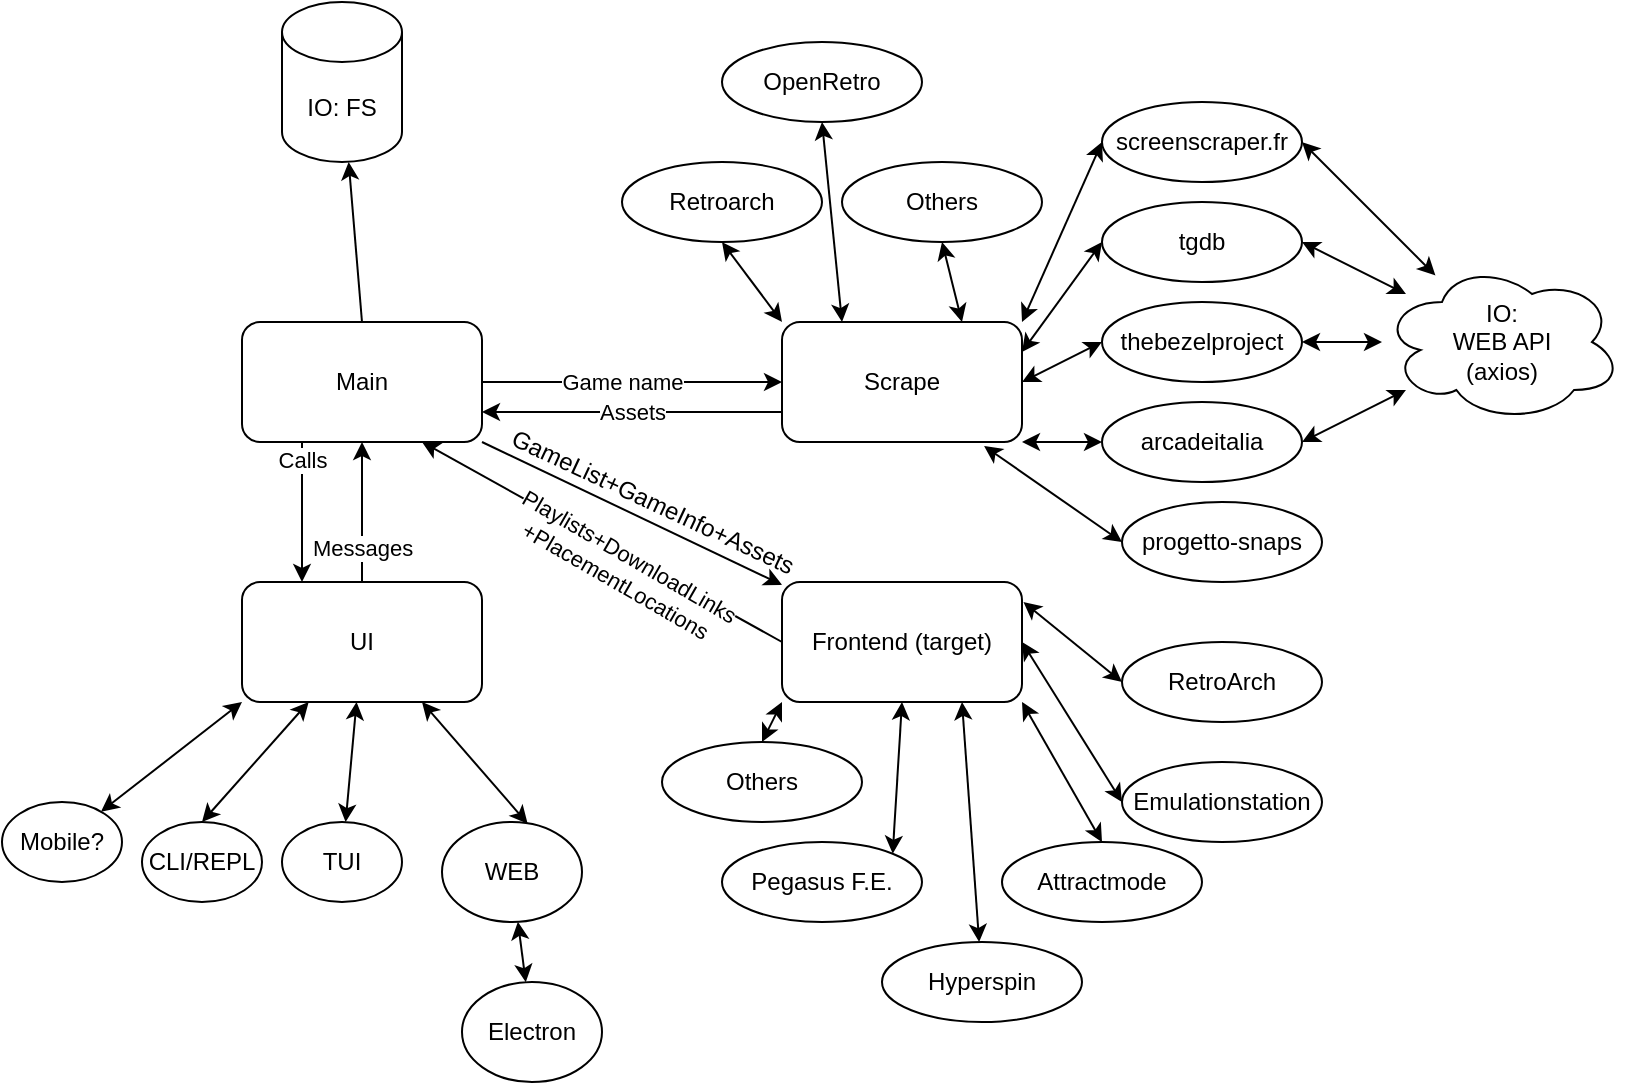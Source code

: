 <mxfile>
    <diagram id="Uc35llXCPW4GRCEIMwHU" name="Page-1">
        <mxGraphModel dx="611" dy="257" grid="1" gridSize="10" guides="1" tooltips="1" connect="1" arrows="1" fold="1" page="1" pageScale="1" pageWidth="850" pageHeight="1100" math="0" shadow="0">
            <root>
                <mxCell id="0"/>
                <mxCell id="1" parent="0"/>
                <mxCell id="15" value="Calls" style="edgeStyle=none;html=1;exitX=0.25;exitY=1;exitDx=0;exitDy=0;entryX=0.25;entryY=0;entryDx=0;entryDy=0;startArrow=none;startFill=0;endArrow=classic;endFill=1;" parent="1" source="2" target="3" edge="1">
                    <mxGeometry x="-0.75" relative="1" as="geometry">
                        <mxPoint as="offset"/>
                    </mxGeometry>
                </mxCell>
                <mxCell id="20" value="Game name" style="edgeStyle=none;html=1;exitX=1;exitY=0.5;exitDx=0;exitDy=0;entryX=0;entryY=0.5;entryDx=0;entryDy=0;startArrow=none;startFill=0;endArrow=classic;endFill=1;" parent="1" source="2" target="19" edge="1">
                    <mxGeometry x="-0.067" relative="1" as="geometry">
                        <mxPoint as="offset"/>
                    </mxGeometry>
                </mxCell>
                <mxCell id="46" style="edgeStyle=none;html=1;exitX=1;exitY=1;exitDx=0;exitDy=0;startArrow=none;startFill=0;endArrow=classic;endFill=1;" parent="1" source="2" target="30" edge="1">
                    <mxGeometry relative="1" as="geometry"/>
                </mxCell>
                <mxCell id="72" style="edgeStyle=none;html=1;exitX=0.5;exitY=0;exitDx=0;exitDy=0;" edge="1" parent="1" source="2" target="49">
                    <mxGeometry relative="1" as="geometry"/>
                </mxCell>
                <mxCell id="2" value="Main" style="rounded=1;whiteSpace=wrap;html=1;" parent="1" vertex="1">
                    <mxGeometry x="130" y="230" width="120" height="60" as="geometry"/>
                </mxCell>
                <mxCell id="9" style="edgeStyle=none;html=1;exitX=0.25;exitY=1;exitDx=0;exitDy=0;entryX=0.422;entryY=-0.042;entryDx=0;entryDy=0;entryPerimeter=0;strokeColor=none;startArrow=classic;startFill=1;" parent="1" source="3" target="5" edge="1">
                    <mxGeometry relative="1" as="geometry"/>
                </mxCell>
                <mxCell id="12" style="edgeStyle=none;html=1;exitX=0.75;exitY=1;exitDx=0;exitDy=0;entryX=0.612;entryY=0.017;entryDx=0;entryDy=0;entryPerimeter=0;startArrow=classic;startFill=1;endArrow=classic;endFill=1;" parent="1" source="3" target="7" edge="1">
                    <mxGeometry relative="1" as="geometry"/>
                </mxCell>
                <mxCell id="13" style="edgeStyle=none;html=1;startArrow=classic;startFill=1;endArrow=classic;endFill=1;" parent="1" source="3" target="5" edge="1">
                    <mxGeometry relative="1" as="geometry"/>
                </mxCell>
                <mxCell id="14" style="edgeStyle=none;html=1;entryX=0.5;entryY=0;entryDx=0;entryDy=0;startArrow=classic;startFill=1;endArrow=classic;endFill=1;" parent="1" source="3" target="4" edge="1">
                    <mxGeometry relative="1" as="geometry"/>
                </mxCell>
                <mxCell id="16" value="Messages" style="edgeStyle=none;html=1;exitX=0.5;exitY=0;exitDx=0;exitDy=0;entryX=0.5;entryY=1;entryDx=0;entryDy=0;startArrow=none;startFill=0;endArrow=classic;endFill=1;" parent="1" source="3" target="2" edge="1">
                    <mxGeometry x="-0.5" relative="1" as="geometry">
                        <mxPoint as="offset"/>
                    </mxGeometry>
                </mxCell>
                <mxCell id="62" style="edgeStyle=none;html=1;exitX=0;exitY=1;exitDx=0;exitDy=0;startArrow=classic;startFill=1;" parent="1" source="3" target="63" edge="1">
                    <mxGeometry relative="1" as="geometry">
                        <mxPoint x="70.0" y="470" as="targetPoint"/>
                    </mxGeometry>
                </mxCell>
                <mxCell id="3" value="UI" style="rounded=1;whiteSpace=wrap;html=1;" parent="1" vertex="1">
                    <mxGeometry x="130" y="360" width="120" height="60" as="geometry"/>
                </mxCell>
                <mxCell id="4" value="CLI/REPL" style="ellipse;whiteSpace=wrap;html=1;shadow=0;" parent="1" vertex="1">
                    <mxGeometry x="80" y="480" width="60" height="40" as="geometry"/>
                </mxCell>
                <mxCell id="5" value="TUI" style="ellipse;whiteSpace=wrap;html=1;" parent="1" vertex="1">
                    <mxGeometry x="150" y="480" width="60" height="40" as="geometry"/>
                </mxCell>
                <mxCell id="6" value="Electron" style="ellipse;whiteSpace=wrap;html=1;" parent="1" vertex="1">
                    <mxGeometry x="240" y="560" width="70" height="50" as="geometry"/>
                </mxCell>
                <mxCell id="8" style="edgeStyle=none;html=1;startArrow=classic;startFill=1;" parent="1" source="7" target="6" edge="1">
                    <mxGeometry relative="1" as="geometry"/>
                </mxCell>
                <mxCell id="7" value="WEB" style="ellipse;whiteSpace=wrap;html=1;" parent="1" vertex="1">
                    <mxGeometry x="230" y="480" width="70" height="50" as="geometry"/>
                </mxCell>
                <mxCell id="21" value="Assets" style="edgeStyle=none;html=1;exitX=0;exitY=0.75;exitDx=0;exitDy=0;entryX=1;entryY=0.75;entryDx=0;entryDy=0;startArrow=none;startFill=0;endArrow=classic;endFill=1;" parent="1" source="19" target="2" edge="1">
                    <mxGeometry relative="1" as="geometry"/>
                </mxCell>
                <mxCell id="26" style="edgeStyle=none;html=1;exitX=1;exitY=0;exitDx=0;exitDy=0;entryX=0;entryY=0.5;entryDx=0;entryDy=0;startArrow=classic;startFill=1;endArrow=classic;endFill=1;" parent="1" source="19" target="22" edge="1">
                    <mxGeometry relative="1" as="geometry"/>
                </mxCell>
                <mxCell id="27" style="edgeStyle=none;html=1;exitX=1;exitY=0.25;exitDx=0;exitDy=0;entryX=0;entryY=0.5;entryDx=0;entryDy=0;startArrow=classic;startFill=1;endArrow=classic;endFill=1;" parent="1" source="19" target="23" edge="1">
                    <mxGeometry relative="1" as="geometry"/>
                </mxCell>
                <mxCell id="28" style="edgeStyle=none;html=1;exitX=1;exitY=0.5;exitDx=0;exitDy=0;entryX=0;entryY=0.5;entryDx=0;entryDy=0;startArrow=classic;startFill=1;endArrow=classic;endFill=1;" parent="1" source="19" target="24" edge="1">
                    <mxGeometry relative="1" as="geometry"/>
                </mxCell>
                <mxCell id="29" style="edgeStyle=none;html=1;exitX=1;exitY=1;exitDx=0;exitDy=0;entryX=0;entryY=0.5;entryDx=0;entryDy=0;startArrow=classic;startFill=1;endArrow=classic;endFill=1;" parent="1" source="19" target="25" edge="1">
                    <mxGeometry relative="1" as="geometry"/>
                </mxCell>
                <mxCell id="19" value="Scrape" style="rounded=1;whiteSpace=wrap;html=1;" parent="1" vertex="1">
                    <mxGeometry x="400" y="230" width="120" height="60" as="geometry"/>
                </mxCell>
                <mxCell id="34" style="edgeStyle=none;html=1;exitX=1;exitY=0.5;exitDx=0;exitDy=0;startArrow=classic;startFill=1;endArrow=classic;endFill=1;" parent="1" source="22" target="33" edge="1">
                    <mxGeometry relative="1" as="geometry"/>
                </mxCell>
                <mxCell id="22" value="screenscraper.fr" style="ellipse;whiteSpace=wrap;html=1;" parent="1" vertex="1">
                    <mxGeometry x="560" y="120" width="100" height="40" as="geometry"/>
                </mxCell>
                <mxCell id="35" style="edgeStyle=none;html=1;exitX=1;exitY=0.5;exitDx=0;exitDy=0;startArrow=classic;startFill=1;endArrow=classic;endFill=1;" parent="1" source="23" target="33" edge="1">
                    <mxGeometry relative="1" as="geometry"/>
                </mxCell>
                <mxCell id="23" value="tgdb" style="ellipse;whiteSpace=wrap;html=1;" parent="1" vertex="1">
                    <mxGeometry x="560" y="170" width="100" height="40" as="geometry"/>
                </mxCell>
                <mxCell id="36" style="edgeStyle=none;html=1;exitX=1;exitY=0.5;exitDx=0;exitDy=0;startArrow=classic;startFill=1;endArrow=classic;endFill=1;" parent="1" source="24" target="33" edge="1">
                    <mxGeometry relative="1" as="geometry"/>
                </mxCell>
                <mxCell id="24" value="thebezelproject" style="ellipse;whiteSpace=wrap;html=1;" parent="1" vertex="1">
                    <mxGeometry x="560" y="220" width="100" height="40" as="geometry"/>
                </mxCell>
                <mxCell id="37" style="edgeStyle=none;html=1;exitX=1;exitY=0.5;exitDx=0;exitDy=0;startArrow=classic;startFill=1;endArrow=classic;endFill=1;" parent="1" source="25" target="33" edge="1">
                    <mxGeometry relative="1" as="geometry"/>
                </mxCell>
                <mxCell id="25" value="arcadeitalia" style="ellipse;whiteSpace=wrap;html=1;" parent="1" vertex="1">
                    <mxGeometry x="560" y="270" width="100" height="40" as="geometry"/>
                </mxCell>
                <mxCell id="44" style="edgeStyle=none;html=1;exitX=1;exitY=1;exitDx=0;exitDy=0;entryX=0.5;entryY=0;entryDx=0;entryDy=0;startArrow=classic;startFill=1;endArrow=classic;endFill=1;" parent="1" source="30" target="39" edge="1">
                    <mxGeometry relative="1" as="geometry"/>
                </mxCell>
                <mxCell id="45" style="edgeStyle=none;html=1;startArrow=classic;startFill=1;endArrow=classic;endFill=1;exitX=0.75;exitY=1;exitDx=0;exitDy=0;" parent="1" source="30" target="40" edge="1">
                    <mxGeometry relative="1" as="geometry"/>
                </mxCell>
                <mxCell id="69" style="edgeStyle=none;html=1;exitX=0;exitY=0.5;exitDx=0;exitDy=0;entryX=0.75;entryY=1;entryDx=0;entryDy=0;" edge="1" parent="1" source="30" target="2">
                    <mxGeometry relative="1" as="geometry"/>
                </mxCell>
                <mxCell id="71" value="Playlists+DownloadLinks&lt;br&gt;+PlacementLocations" style="edgeLabel;html=1;align=center;verticalAlign=middle;resizable=0;points=[];rotation=30;" vertex="1" connectable="0" parent="69">
                    <mxGeometry x="-0.286" y="-2" relative="1" as="geometry">
                        <mxPoint x="-17" as="offset"/>
                    </mxGeometry>
                </mxCell>
                <mxCell id="30" value="Frontend (target)" style="rounded=1;whiteSpace=wrap;html=1;" parent="1" vertex="1">
                    <mxGeometry x="400" y="360" width="120" height="60" as="geometry"/>
                </mxCell>
                <mxCell id="41" style="edgeStyle=none;html=1;exitX=0;exitY=0.5;exitDx=0;exitDy=0;entryX=1.006;entryY=0.167;entryDx=0;entryDy=0;entryPerimeter=0;startArrow=classic;startFill=1;endArrow=classic;endFill=1;" parent="1" source="32" target="30" edge="1">
                    <mxGeometry relative="1" as="geometry"/>
                </mxCell>
                <mxCell id="32" value="RetroArch" style="ellipse;whiteSpace=wrap;html=1;" parent="1" vertex="1">
                    <mxGeometry x="570" y="390" width="100" height="40" as="geometry"/>
                </mxCell>
                <mxCell id="33" value="IO:&lt;br&gt;WEB API&lt;br&gt;(axios)" style="ellipse;shape=cloud;whiteSpace=wrap;html=1;" parent="1" vertex="1">
                    <mxGeometry x="700" y="200" width="120" height="80" as="geometry"/>
                </mxCell>
                <mxCell id="42" style="edgeStyle=none;html=1;exitX=0;exitY=0.5;exitDx=0;exitDy=0;entryX=1;entryY=0.5;entryDx=0;entryDy=0;startArrow=classic;startFill=1;endArrow=classic;endFill=1;" parent="1" source="38" target="30" edge="1">
                    <mxGeometry relative="1" as="geometry"/>
                </mxCell>
                <mxCell id="38" value="Emulationstation" style="ellipse;whiteSpace=wrap;html=1;" parent="1" vertex="1">
                    <mxGeometry x="570" y="450" width="100" height="40" as="geometry"/>
                </mxCell>
                <mxCell id="39" value="Attractmode" style="ellipse;whiteSpace=wrap;html=1;" parent="1" vertex="1">
                    <mxGeometry x="510" y="490" width="100" height="40" as="geometry"/>
                </mxCell>
                <mxCell id="40" value="Hyperspin" style="ellipse;whiteSpace=wrap;html=1;" parent="1" vertex="1">
                    <mxGeometry x="450" y="540" width="100" height="40" as="geometry"/>
                </mxCell>
                <mxCell id="47" value="GameList+GameInfo+Assets" style="text;html=1;align=center;verticalAlign=middle;resizable=0;points=[];autosize=1;strokeColor=none;fillColor=none;rotation=25;" parent="1" vertex="1">
                    <mxGeometry x="250" y="310" width="170" height="20" as="geometry"/>
                </mxCell>
                <mxCell id="49" value="IO: FS" style="shape=cylinder3;whiteSpace=wrap;html=1;boundedLbl=1;backgroundOutline=1;size=15;" parent="1" vertex="1">
                    <mxGeometry x="150" y="70" width="60" height="80" as="geometry"/>
                </mxCell>
                <mxCell id="55" style="edgeStyle=none;html=1;exitX=0;exitY=0.5;exitDx=0;exitDy=0;entryX=0.842;entryY=1.033;entryDx=0;entryDy=0;entryPerimeter=0;startArrow=classic;startFill=1;" parent="1" source="54" target="19" edge="1">
                    <mxGeometry relative="1" as="geometry"/>
                </mxCell>
                <mxCell id="54" value="progetto-snaps" style="ellipse;whiteSpace=wrap;html=1;" parent="1" vertex="1">
                    <mxGeometry x="570" y="320" width="100" height="40" as="geometry"/>
                </mxCell>
                <mxCell id="65" style="edgeStyle=none;html=1;exitX=0.5;exitY=1;exitDx=0;exitDy=0;entryX=0;entryY=0;entryDx=0;entryDy=0;startArrow=classic;startFill=1;" parent="1" source="57" target="19" edge="1">
                    <mxGeometry relative="1" as="geometry"/>
                </mxCell>
                <mxCell id="57" value="Retroarch" style="ellipse;whiteSpace=wrap;html=1;" parent="1" vertex="1">
                    <mxGeometry x="320" y="150" width="100" height="40" as="geometry"/>
                </mxCell>
                <mxCell id="66" style="edgeStyle=none;html=1;exitX=0.5;exitY=1;exitDx=0;exitDy=0;entryX=0.25;entryY=0;entryDx=0;entryDy=0;startArrow=classic;startFill=1;" parent="1" source="58" target="19" edge="1">
                    <mxGeometry relative="1" as="geometry"/>
                </mxCell>
                <mxCell id="58" value="OpenRetro" style="ellipse;whiteSpace=wrap;html=1;" parent="1" vertex="1">
                    <mxGeometry x="370" y="90" width="100" height="40" as="geometry"/>
                </mxCell>
                <mxCell id="64" style="edgeStyle=none;html=1;exitX=0.5;exitY=1;exitDx=0;exitDy=0;entryX=0.75;entryY=0;entryDx=0;entryDy=0;startArrow=classic;startFill=1;" parent="1" source="59" target="19" edge="1">
                    <mxGeometry relative="1" as="geometry"/>
                </mxCell>
                <mxCell id="59" value="Others" style="ellipse;whiteSpace=wrap;html=1;" parent="1" vertex="1">
                    <mxGeometry x="430" y="150" width="100" height="40" as="geometry"/>
                </mxCell>
                <mxCell id="68" style="edgeStyle=none;html=1;exitX=1;exitY=0;exitDx=0;exitDy=0;entryX=0.5;entryY=1;entryDx=0;entryDy=0;startArrow=classic;startFill=1;" parent="1" source="60" target="30" edge="1">
                    <mxGeometry relative="1" as="geometry"/>
                </mxCell>
                <mxCell id="60" value="Pegasus F.E." style="ellipse;whiteSpace=wrap;html=1;" parent="1" vertex="1">
                    <mxGeometry x="370" y="490" width="100" height="40" as="geometry"/>
                </mxCell>
                <mxCell id="67" style="edgeStyle=none;html=1;exitX=0.5;exitY=0;exitDx=0;exitDy=0;entryX=0;entryY=1;entryDx=0;entryDy=0;startArrow=classic;startFill=1;" parent="1" source="61" target="30" edge="1">
                    <mxGeometry relative="1" as="geometry"/>
                </mxCell>
                <mxCell id="61" value="Others" style="ellipse;whiteSpace=wrap;html=1;" parent="1" vertex="1">
                    <mxGeometry x="340" y="440" width="100" height="40" as="geometry"/>
                </mxCell>
                <mxCell id="63" value="Mobile?" style="ellipse;whiteSpace=wrap;html=1;shadow=0;" parent="1" vertex="1">
                    <mxGeometry x="10" y="470" width="60" height="40" as="geometry"/>
                </mxCell>
            </root>
        </mxGraphModel>
    </diagram>
</mxfile>